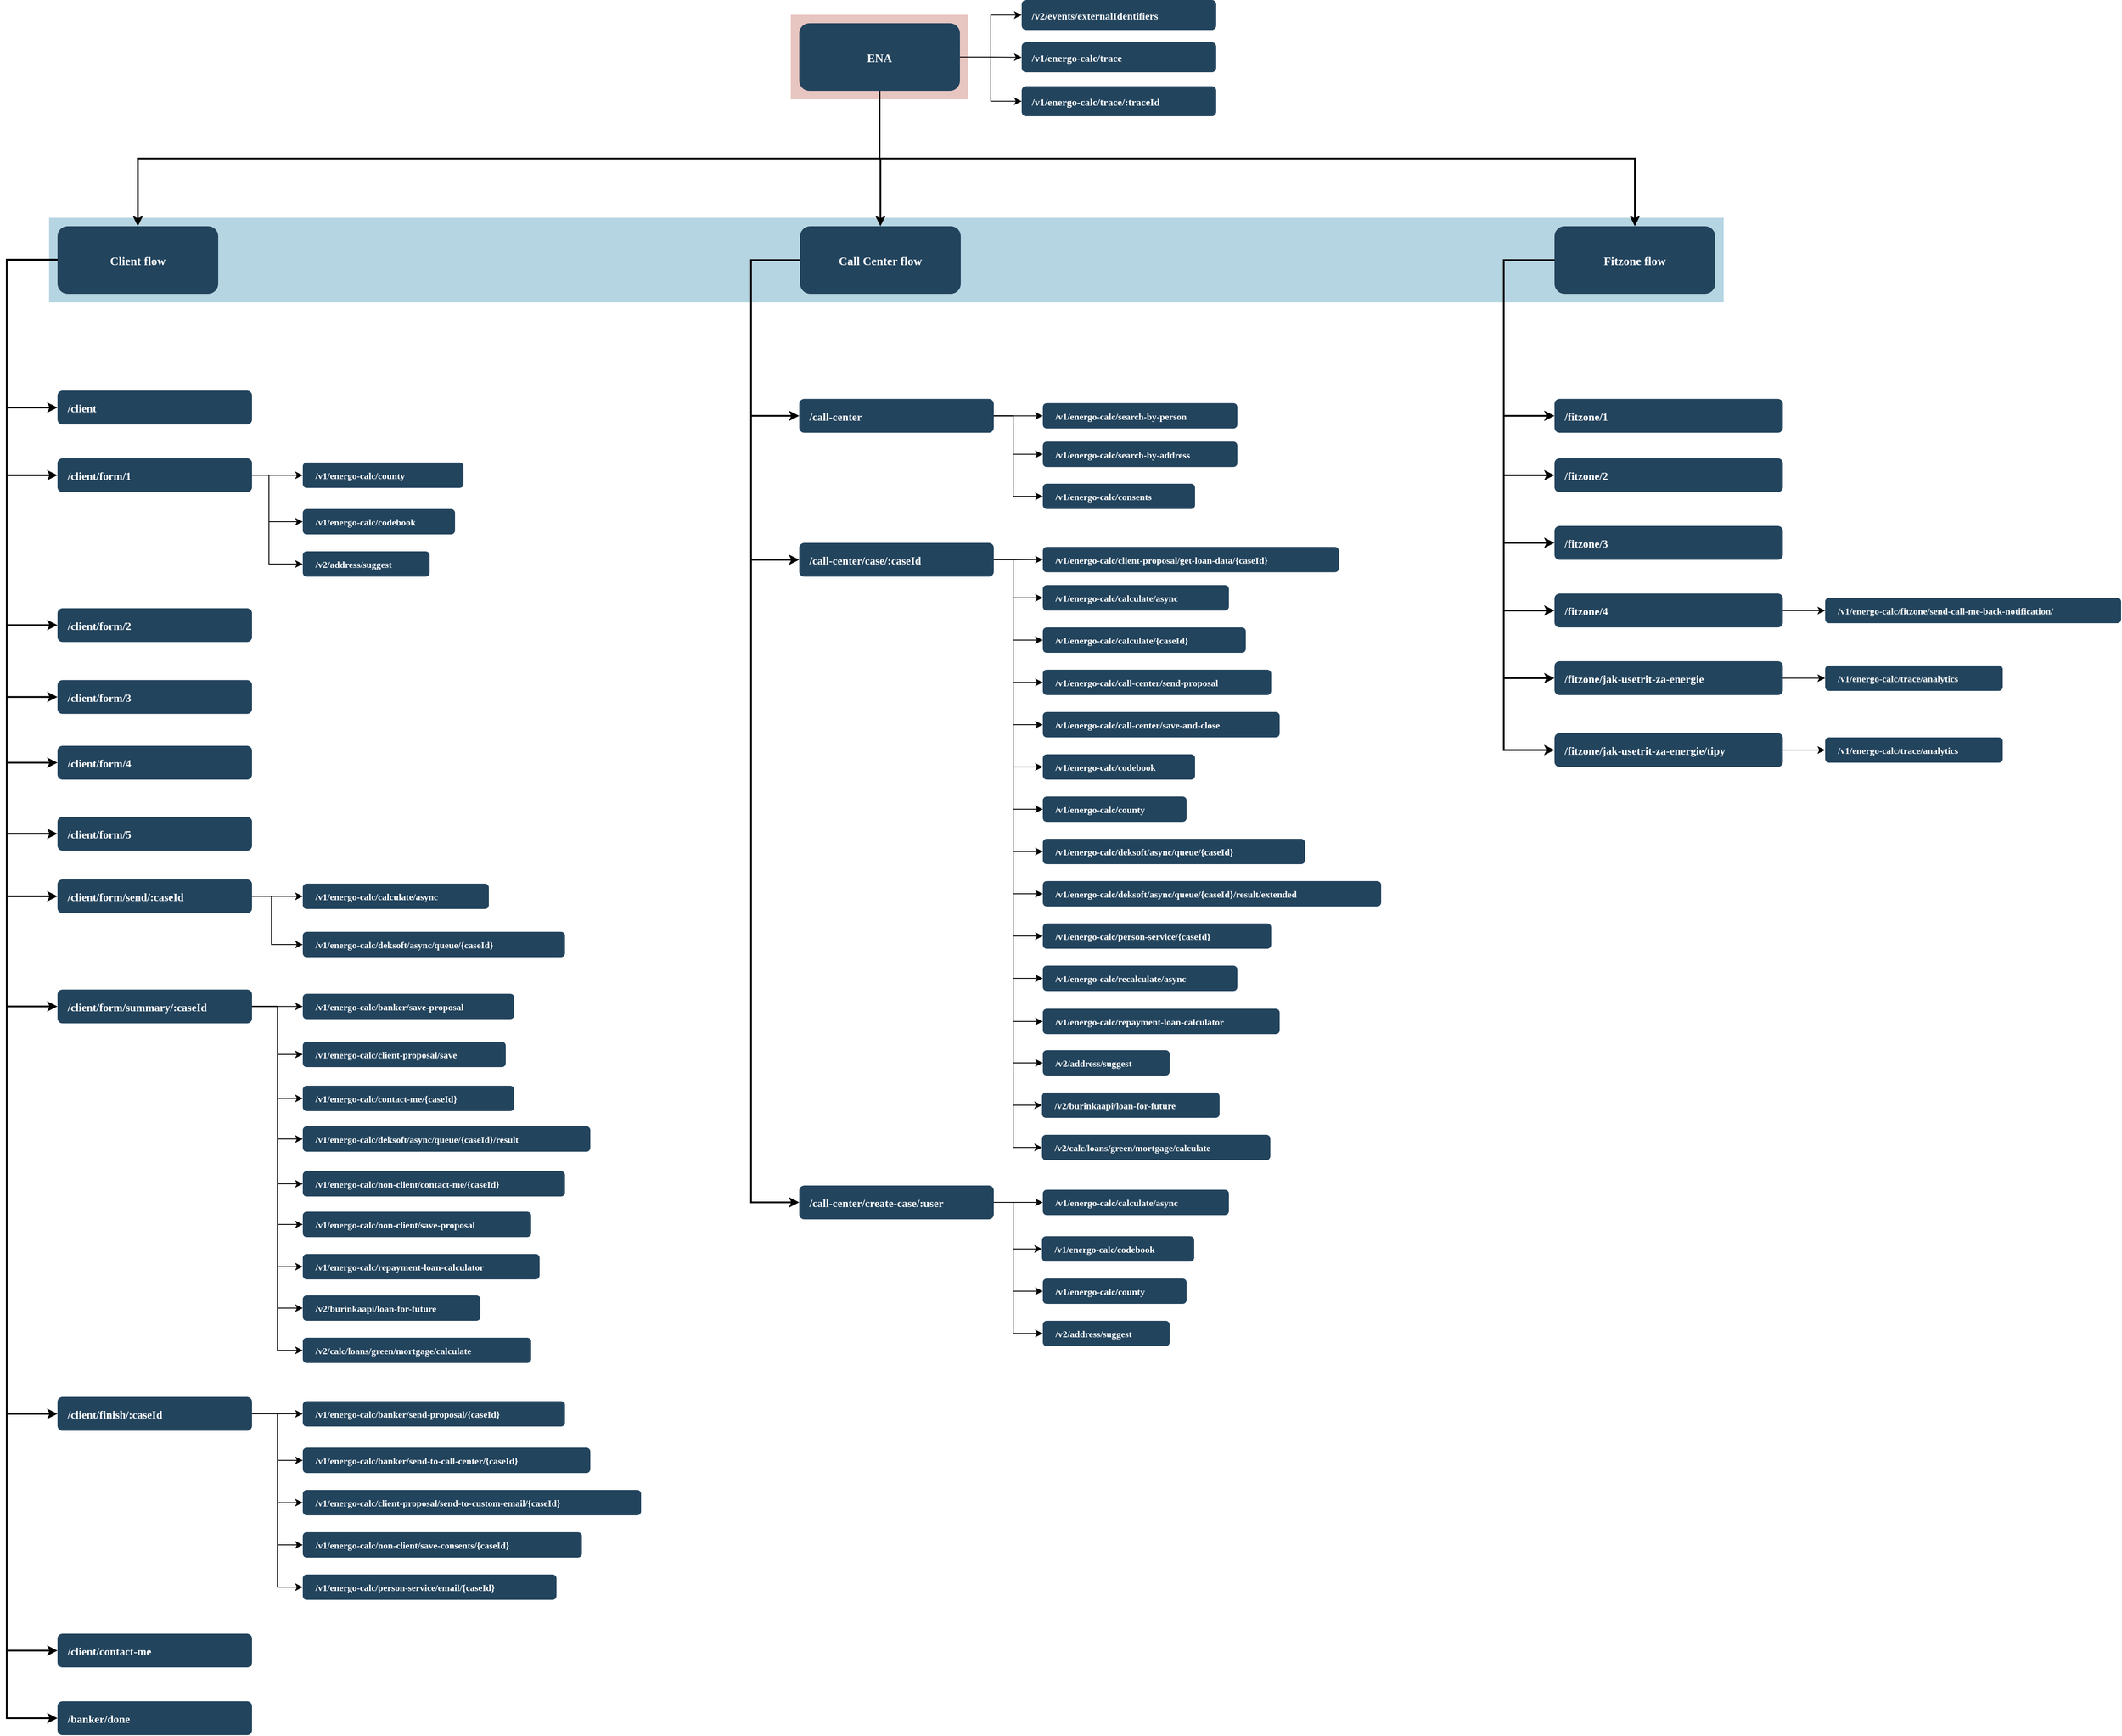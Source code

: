 <mxfile version="22.1.0" type="github">
  <diagram name="Page-1" id="2c0d36ab-eaac-3732-788b-9136903baeff">
    <mxGraphModel dx="3119.5" dy="729" grid="1" gridSize="10" guides="1" tooltips="1" connect="1" arrows="1" fold="1" page="1" pageScale="1.5" pageWidth="1169" pageHeight="827" background="none" math="0" shadow="0">
      <root>
        <mxCell id="0" />
        <mxCell id="1" parent="0" />
        <mxCell id="123" value="" style="fillColor=#AE4132;strokeColor=none;opacity=30;" parent="1" vertex="1">
          <mxGeometry x="747" y="85.5" width="210" height="100.0" as="geometry" />
        </mxCell>
        <mxCell id="122" value="" style="fillColor=#10739E;strokeColor=none;opacity=30;" parent="1" vertex="1">
          <mxGeometry x="-130" y="325.5" width="1980" height="100" as="geometry" />
        </mxCell>
        <mxCell id="2" value="ENA" style="rounded=1;fillColor=#23445D;gradientColor=none;strokeColor=none;fontColor=#FFFFFF;fontStyle=1;fontFamily=Tahoma;fontSize=14" parent="1" vertex="1">
          <mxGeometry x="757" y="95.5" width="190" height="80" as="geometry" />
        </mxCell>
        <mxCell id="9" value="" style="edgeStyle=elbowEdgeStyle;elbow=vertical;strokeWidth=2;rounded=0;entryX=0.5;entryY=0;entryDx=0;entryDy=0;" parent="1" source="2" target="10" edge="1">
          <mxGeometry x="337" y="215.5" width="100" height="100" as="geometry">
            <mxPoint x="337" y="315.5" as="sourcePoint" />
            <mxPoint x="437" y="215.5" as="targetPoint" />
          </mxGeometry>
        </mxCell>
        <mxCell id="jC42f-P9hnnGWAA6iQzn-168" value="" style="edgeStyle=elbowEdgeStyle;rounded=0;orthogonalLoop=1;jettySize=auto;html=1;exitX=0;exitY=0.5;exitDx=0;exitDy=0;strokeWidth=2;entryX=0;entryY=0.5;entryDx=0;entryDy=0;" edge="1" parent="1" source="10" target="jC42f-P9hnnGWAA6iQzn-167">
          <mxGeometry relative="1" as="geometry">
            <mxPoint x="1640" y="680" as="targetPoint" />
            <Array as="points">
              <mxPoint x="1590" y="470" />
            </Array>
          </mxGeometry>
        </mxCell>
        <mxCell id="10" value="Fitzone flow" style="rounded=1;fillColor=#23445D;gradientColor=none;strokeColor=none;fontColor=#FFFFFF;fontStyle=1;fontFamily=Tahoma;fontSize=14" parent="1" vertex="1">
          <mxGeometry x="1650" y="335.5" width="190" height="80" as="geometry" />
        </mxCell>
        <mxCell id="kCkuKhxxEunzLLz7LeM_-125" value="" style="edgeStyle=elbowEdgeStyle;rounded=0;orthogonalLoop=1;jettySize=auto;html=1;entryX=0;entryY=0.5;entryDx=0;entryDy=0;exitX=0;exitY=0.5;exitDx=0;exitDy=0;strokeWidth=2;" parent="1" source="12" target="kCkuKhxxEunzLLz7LeM_-124" edge="1">
          <mxGeometry relative="1" as="geometry">
            <Array as="points">
              <mxPoint x="700" y="470" />
            </Array>
          </mxGeometry>
        </mxCell>
        <mxCell id="12" value="Call Center flow" style="rounded=1;fillColor=#23445D;gradientColor=none;strokeColor=none;fontColor=#FFFFFF;fontStyle=1;fontFamily=Tahoma;fontSize=14" parent="1" vertex="1">
          <mxGeometry x="758.0" y="335.5" width="190" height="80" as="geometry" />
        </mxCell>
        <mxCell id="13" value="Client flow" style="rounded=1;fillColor=#23445D;gradientColor=none;strokeColor=none;fontColor=#FFFFFF;fontStyle=1;fontFamily=Tahoma;fontSize=14" parent="1" vertex="1">
          <mxGeometry x="-120" y="335.5" width="190" height="80" as="geometry" />
        </mxCell>
        <mxCell id="17" value="/client" style="rounded=1;fillColor=#23445D;gradientColor=none;strokeColor=none;fontColor=#FFFFFF;fontStyle=1;fontFamily=Tahoma;fontSize=13;spacingLeft=10;align=left;" parent="1" vertex="1">
          <mxGeometry x="-120" y="530" width="230" height="40" as="geometry" />
        </mxCell>
        <mxCell id="59" value="" style="edgeStyle=elbowEdgeStyle;elbow=vertical;strokeWidth=2;rounded=0" parent="1" source="2" target="12" edge="1">
          <mxGeometry x="347" y="225.5" width="100" height="100" as="geometry">
            <mxPoint x="862.0" y="275.5" as="sourcePoint" />
            <mxPoint x="1467.0" y="345.5" as="targetPoint" />
          </mxGeometry>
        </mxCell>
        <mxCell id="61" value="" style="edgeStyle=elbowEdgeStyle;elbow=vertical;strokeWidth=2;rounded=0" parent="1" source="2" target="13" edge="1">
          <mxGeometry x="-23" y="135.5" width="100" height="100" as="geometry">
            <mxPoint x="-23" y="235.5" as="sourcePoint" />
            <mxPoint x="77" y="135.5" as="targetPoint" />
          </mxGeometry>
        </mxCell>
        <mxCell id="65" value="" style="edgeStyle=elbowEdgeStyle;elbow=horizontal;strokeWidth=2;rounded=0;entryX=0;entryY=0.5;entryDx=0;entryDy=0;exitX=0;exitY=0.5;exitDx=0;exitDy=0;" parent="1" source="13" target="17" edge="1">
          <mxGeometry x="-23" y="135.5" width="100" height="100" as="geometry">
            <mxPoint x="-170" y="320" as="sourcePoint" />
            <mxPoint x="77" y="135.5" as="targetPoint" />
            <Array as="points">
              <mxPoint x="-180" y="460" />
            </Array>
          </mxGeometry>
        </mxCell>
        <mxCell id="kCkuKhxxEunzLLz7LeM_-129" value="" style="edgeStyle=elbowEdgeStyle;rounded=0;orthogonalLoop=1;jettySize=auto;exitX=0;exitY=0.5;exitDx=0;exitDy=0;entryX=0;entryY=0.5;entryDx=0;entryDy=0;strokeWidth=2;" parent="1" source="12" target="kCkuKhxxEunzLLz7LeM_-128" edge="1">
          <mxGeometry relative="1" as="geometry">
            <mxPoint x="730" y="640" as="targetPoint" />
            <Array as="points">
              <mxPoint x="700" y="570" />
            </Array>
          </mxGeometry>
        </mxCell>
        <mxCell id="jC42f-P9hnnGWAA6iQzn-123" value="" style="edgeStyle=elbowEdgeStyle;rounded=0;orthogonalLoop=1;jettySize=auto;html=1;exitX=1;exitY=0.5;exitDx=0;exitDy=0;entryX=0;entryY=0.5;entryDx=0;entryDy=0;" edge="1" parent="1" source="kCkuKhxxEunzLLz7LeM_-124" target="kCkuKhxxEunzLLz7LeM_-135">
          <mxGeometry relative="1" as="geometry">
            <mxPoint x="940" y="600" as="sourcePoint" />
            <mxPoint x="1020" y="520" as="targetPoint" />
            <Array as="points">
              <mxPoint x="1010" y="550" />
            </Array>
          </mxGeometry>
        </mxCell>
        <mxCell id="kCkuKhxxEunzLLz7LeM_-124" value="/call-center" style="rounded=1;fillColor=#23445D;gradientColor=none;strokeColor=none;fontColor=#FFFFFF;fontStyle=1;fontFamily=Tahoma;fontSize=13;align=left;spacingLeft=10;" parent="1" vertex="1">
          <mxGeometry x="757" y="539.75" width="230" height="40" as="geometry" />
        </mxCell>
        <mxCell id="kCkuKhxxEunzLLz7LeM_-134" value="" style="edgeStyle=elbowEdgeStyle;rounded=0;orthogonalLoop=1;jettySize=auto;html=1;entryX=0;entryY=0.5;entryDx=0;entryDy=0;exitX=0;exitY=0.5;exitDx=0;exitDy=0;strokeWidth=2;" parent="1" source="12" target="kCkuKhxxEunzLLz7LeM_-133" edge="1">
          <mxGeometry relative="1" as="geometry">
            <Array as="points">
              <mxPoint x="700" y="550" />
            </Array>
          </mxGeometry>
        </mxCell>
        <mxCell id="kCkuKhxxEunzLLz7LeM_-128" value="/call-center/case/:caseId" style="rounded=1;fillColor=#23445D;gradientColor=none;strokeColor=none;fontColor=#FFFFFF;fontStyle=1;fontFamily=Tahoma;fontSize=13;align=left;spacingLeft=10;" parent="1" vertex="1">
          <mxGeometry x="757" y="710" width="230" height="40" as="geometry" />
        </mxCell>
        <mxCell id="kCkuKhxxEunzLLz7LeM_-133" value="/call-center/create-case/:user" style="rounded=1;fillColor=#23445D;gradientColor=none;strokeColor=none;fontColor=#FFFFFF;fontStyle=1;fontFamily=Tahoma;fontSize=13;spacingLeft=10;align=left;" parent="1" vertex="1">
          <mxGeometry x="757" y="1470" width="230" height="40" as="geometry" />
        </mxCell>
        <mxCell id="jC42f-P9hnnGWAA6iQzn-125" value="" style="edgeStyle=elbowEdgeStyle;rounded=0;orthogonalLoop=1;jettySize=auto;html=1;exitX=1;exitY=0.5;exitDx=0;exitDy=0;entryX=0;entryY=0.5;entryDx=0;entryDy=0;" edge="1" parent="1" source="kCkuKhxxEunzLLz7LeM_-124" target="jC42f-P9hnnGWAA6iQzn-124">
          <mxGeometry relative="1" as="geometry">
            <Array as="points">
              <mxPoint x="1010" y="610" />
            </Array>
          </mxGeometry>
        </mxCell>
        <mxCell id="kCkuKhxxEunzLLz7LeM_-135" value="/v1/energo-calc/search-by-person" style="rounded=1;fillColor=#23445D;gradientColor=none;strokeColor=none;fontColor=#FFFFFF;fontStyle=1;fontFamily=Tahoma;fontSize=11;align=left;spacingLeft=13;spacingRight=0;" parent="1" vertex="1">
          <mxGeometry x="1045" y="544.75" width="230" height="30" as="geometry" />
        </mxCell>
        <mxCell id="jC42f-P9hnnGWAA6iQzn-127" value="" style="edgeStyle=elbowEdgeStyle;rounded=0;orthogonalLoop=1;jettySize=auto;html=1;entryX=0;entryY=0.5;entryDx=0;entryDy=0;exitX=1;exitY=0.5;exitDx=0;exitDy=0;" edge="1" parent="1" source="kCkuKhxxEunzLLz7LeM_-124" target="jC42f-P9hnnGWAA6iQzn-126">
          <mxGeometry relative="1" as="geometry">
            <mxPoint x="980" y="690" as="sourcePoint" />
            <Array as="points">
              <mxPoint x="1010" y="580" />
            </Array>
          </mxGeometry>
        </mxCell>
        <mxCell id="jC42f-P9hnnGWAA6iQzn-124" value="/v1/energo-calc/consents" style="rounded=1;fillColor=#23445D;gradientColor=none;strokeColor=none;fontColor=#FFFFFF;fontStyle=1;fontFamily=Tahoma;fontSize=11;spacingLeft=13;align=left;spacingRight=0;" vertex="1" parent="1">
          <mxGeometry x="1045" y="640" width="180" height="30" as="geometry" />
        </mxCell>
        <mxCell id="jC42f-P9hnnGWAA6iQzn-126" value="/v1/energo-calc/search-by-address" style="rounded=1;fillColor=#23445D;gradientColor=none;strokeColor=none;fontColor=#FFFFFF;fontStyle=1;fontFamily=Tahoma;fontSize=11;spacingLeft=13;align=left;spacingRight=0;" vertex="1" parent="1">
          <mxGeometry x="1045" y="590.25" width="230" height="30" as="geometry" />
        </mxCell>
        <mxCell id="jC42f-P9hnnGWAA6iQzn-137" value="" style="edgeStyle=elbowEdgeStyle;rounded=0;orthogonalLoop=1;jettySize=auto;html=1;entryX=0;entryY=0.5;entryDx=0;entryDy=0;exitX=1;exitY=0.5;exitDx=0;exitDy=0;" edge="1" parent="1" source="kCkuKhxxEunzLLz7LeM_-128" target="jC42f-P9hnnGWAA6iQzn-136">
          <mxGeometry relative="1" as="geometry">
            <Array as="points">
              <mxPoint x="1010" y="720" />
            </Array>
          </mxGeometry>
        </mxCell>
        <mxCell id="jC42f-P9hnnGWAA6iQzn-133" value="" style="edgeStyle=orthogonalEdgeStyle;rounded=0;orthogonalLoop=1;jettySize=auto;html=1;entryX=0;entryY=0.5;entryDx=0;entryDy=0;exitX=1;exitY=0.5;exitDx=0;exitDy=0;" edge="1" parent="1" source="2" target="jC42f-P9hnnGWAA6iQzn-132">
          <mxGeometry relative="1" as="geometry" />
        </mxCell>
        <mxCell id="jC42f-P9hnnGWAA6iQzn-130" value="/v2/events/externalIdentifiers" style="rounded=1;fillColor=#23445D;gradientColor=none;strokeColor=none;fontColor=#FFFFFF;fontStyle=1;fontFamily=Tahoma;fontSize=12;align=left;spacingLeft=10;" vertex="1" parent="1">
          <mxGeometry x="1020" y="68" width="230" height="35.5" as="geometry" />
        </mxCell>
        <mxCell id="jC42f-P9hnnGWAA6iQzn-131" value="" style="endArrow=classic;html=1;rounded=0;exitX=1;exitY=0.5;exitDx=0;exitDy=0;entryX=0;entryY=0.5;entryDx=0;entryDy=0;edgeStyle=elbowEdgeStyle;" edge="1" parent="1" source="2" target="jC42f-P9hnnGWAA6iQzn-130">
          <mxGeometry width="50" height="50" relative="1" as="geometry">
            <mxPoint x="710" y="470" as="sourcePoint" />
            <mxPoint x="760" y="420" as="targetPoint" />
          </mxGeometry>
        </mxCell>
        <mxCell id="jC42f-P9hnnGWAA6iQzn-135" value="" style="edgeStyle=orthogonalEdgeStyle;rounded=0;orthogonalLoop=1;jettySize=auto;html=1;entryX=0;entryY=0.5;entryDx=0;entryDy=0;exitX=1;exitY=0.5;exitDx=0;exitDy=0;" edge="1" parent="1" source="2" target="jC42f-P9hnnGWAA6iQzn-134">
          <mxGeometry relative="1" as="geometry" />
        </mxCell>
        <mxCell id="jC42f-P9hnnGWAA6iQzn-132" value="/v1/energo-calc/trace" style="rounded=1;fillColor=#23445D;gradientColor=none;strokeColor=none;fontColor=#FFFFFF;fontStyle=1;fontFamily=Tahoma;fontSize=12;align=left;spacingLeft=10;" vertex="1" parent="1">
          <mxGeometry x="1020" y="118" width="230" height="35.5" as="geometry" />
        </mxCell>
        <mxCell id="jC42f-P9hnnGWAA6iQzn-134" value="/v1/energo-calc/trace/:traceId" style="rounded=1;fillColor=#23445D;gradientColor=none;strokeColor=none;fontColor=#FFFFFF;fontStyle=1;fontFamily=Tahoma;fontSize=12;align=left;spacingLeft=10;" vertex="1" parent="1">
          <mxGeometry x="1020" y="170" width="230" height="35.5" as="geometry" />
        </mxCell>
        <mxCell id="jC42f-P9hnnGWAA6iQzn-140" value="" style="edgeStyle=elbowEdgeStyle;rounded=0;orthogonalLoop=1;jettySize=auto;html=1;entryX=0;entryY=0.5;entryDx=0;entryDy=0;exitX=1;exitY=0.5;exitDx=0;exitDy=0;" edge="1" parent="1" source="kCkuKhxxEunzLLz7LeM_-128" target="jC42f-P9hnnGWAA6iQzn-139">
          <mxGeometry relative="1" as="geometry">
            <Array as="points">
              <mxPoint x="1010" y="750" />
            </Array>
          </mxGeometry>
        </mxCell>
        <mxCell id="jC42f-P9hnnGWAA6iQzn-136" value="/v1/energo-calc/codebook" style="rounded=1;fillColor=#23445D;gradientColor=none;strokeColor=none;fontColor=#FFFFFF;fontStyle=1;fontFamily=Tahoma;fontSize=11;align=left;spacingLeft=13;spacingRight=0;" vertex="1" parent="1">
          <mxGeometry x="1045" y="960" width="180" height="30" as="geometry" />
        </mxCell>
        <mxCell id="jC42f-P9hnnGWAA6iQzn-142" value="" style="edgeStyle=elbowEdgeStyle;rounded=0;orthogonalLoop=1;jettySize=auto;html=1;entryX=0;entryY=0.5;entryDx=0;entryDy=0;exitX=1;exitY=0.5;exitDx=0;exitDy=0;" edge="1" parent="1" source="kCkuKhxxEunzLLz7LeM_-128" target="jC42f-P9hnnGWAA6iQzn-141">
          <mxGeometry relative="1" as="geometry">
            <Array as="points">
              <mxPoint x="1010" y="780" />
            </Array>
          </mxGeometry>
        </mxCell>
        <mxCell id="jC42f-P9hnnGWAA6iQzn-139" value="/v1/energo-calc/person-service/{caseId}" style="rounded=1;fillColor=#23445D;gradientColor=none;strokeColor=none;fontColor=#FFFFFF;fontStyle=1;fontFamily=Tahoma;fontSize=11;align=left;spacingLeft=13;spacingRight=0;" vertex="1" parent="1">
          <mxGeometry x="1045" y="1160" width="270" height="30" as="geometry" />
        </mxCell>
        <mxCell id="jC42f-P9hnnGWAA6iQzn-141" value="/v1/energo-calc/deksoft/async/queue/{caseId}/result/extended" style="rounded=1;fillColor=#23445D;gradientColor=none;strokeColor=none;fontColor=#FFFFFF;fontStyle=1;fontFamily=Tahoma;fontSize=11;align=left;spacingLeft=13;spacingRight=0;" vertex="1" parent="1">
          <mxGeometry x="1045" y="1110" width="400" height="30" as="geometry" />
        </mxCell>
        <mxCell id="jC42f-P9hnnGWAA6iQzn-143" value="/v1/energo-calc/calculate/{caseId}" style="rounded=1;fillColor=#23445D;gradientColor=none;strokeColor=none;fontColor=#FFFFFF;fontStyle=1;fontFamily=Tahoma;fontSize=11;align=left;spacingLeft=13;spacingRight=0;" vertex="1" parent="1">
          <mxGeometry x="1045" y="810" width="240" height="30" as="geometry" />
        </mxCell>
        <mxCell id="jC42f-P9hnnGWAA6iQzn-144" value="" style="edgeStyle=elbowEdgeStyle;rounded=0;orthogonalLoop=1;jettySize=auto;html=1;entryX=0;entryY=0.5;entryDx=0;entryDy=0;exitX=1;exitY=0.5;exitDx=0;exitDy=0;" edge="1" parent="1" source="kCkuKhxxEunzLLz7LeM_-128" target="jC42f-P9hnnGWAA6iQzn-143">
          <mxGeometry relative="1" as="geometry">
            <mxPoint x="990" y="738" as="sourcePoint" />
            <mxPoint x="1050" y="882" as="targetPoint" />
            <Array as="points">
              <mxPoint x="1010" y="800" />
              <mxPoint x="1010" y="940" />
            </Array>
          </mxGeometry>
        </mxCell>
        <mxCell id="jC42f-P9hnnGWAA6iQzn-145" value="/v1/energo-calc/client-proposal/get-loan-data/{caseId}" style="rounded=1;fillColor=#23445D;gradientColor=none;strokeColor=none;fontColor=#FFFFFF;fontStyle=1;fontFamily=Tahoma;fontSize=11;align=left;spacingLeft=13;spacingRight=0;" vertex="1" parent="1">
          <mxGeometry x="1045" y="714.75" width="350" height="30" as="geometry" />
        </mxCell>
        <mxCell id="jC42f-P9hnnGWAA6iQzn-146" value="" style="edgeStyle=elbowEdgeStyle;rounded=0;orthogonalLoop=1;jettySize=auto;html=1;entryX=0;entryY=0.5;entryDx=0;entryDy=0;exitX=1;exitY=0.5;exitDx=0;exitDy=0;" edge="1" parent="1" target="jC42f-P9hnnGWAA6iQzn-145" source="kCkuKhxxEunzLLz7LeM_-128">
          <mxGeometry relative="1" as="geometry">
            <mxPoint x="980" y="780" as="sourcePoint" />
            <mxPoint x="1050" y="934" as="targetPoint" />
            <Array as="points">
              <mxPoint x="1010" y="730" />
            </Array>
          </mxGeometry>
        </mxCell>
        <mxCell id="jC42f-P9hnnGWAA6iQzn-147" value="/v1/energo-calc/repayment-loan-calculator" style="rounded=1;fillColor=#23445D;gradientColor=none;strokeColor=none;fontColor=#FFFFFF;fontStyle=1;fontFamily=Tahoma;fontSize=11;align=left;spacingLeft=13;spacingRight=0;" vertex="1" parent="1">
          <mxGeometry x="1045" y="1261" width="280" height="30" as="geometry" />
        </mxCell>
        <mxCell id="jC42f-P9hnnGWAA6iQzn-148" value="" style="edgeStyle=elbowEdgeStyle;rounded=0;orthogonalLoop=1;jettySize=auto;html=1;entryX=0;entryY=0.5;entryDx=0;entryDy=0;exitX=1;exitY=0.5;exitDx=0;exitDy=0;" edge="1" parent="1" target="jC42f-P9hnnGWAA6iQzn-147" source="kCkuKhxxEunzLLz7LeM_-128">
          <mxGeometry relative="1" as="geometry">
            <mxPoint x="980" y="780" as="sourcePoint" />
            <mxPoint x="1050" y="986" as="targetPoint" />
            <Array as="points">
              <mxPoint x="1010" y="860" />
            </Array>
          </mxGeometry>
        </mxCell>
        <mxCell id="jC42f-P9hnnGWAA6iQzn-150" value="/v2/address/suggest" style="rounded=1;fillColor=#23445D;gradientColor=none;strokeColor=none;fontColor=#FFFFFF;fontStyle=1;fontFamily=Tahoma;fontSize=11;align=left;spacingLeft=13;spacingRight=0;" vertex="1" parent="1">
          <mxGeometry x="1045" y="1310" width="150" height="30" as="geometry" />
        </mxCell>
        <mxCell id="jC42f-P9hnnGWAA6iQzn-151" value="" style="edgeStyle=elbowEdgeStyle;rounded=0;orthogonalLoop=1;jettySize=auto;html=1;entryX=0;entryY=0.5;entryDx=0;entryDy=0;exitX=1;exitY=0.5;exitDx=0;exitDy=0;" edge="1" parent="1" target="jC42f-P9hnnGWAA6iQzn-150" source="kCkuKhxxEunzLLz7LeM_-128">
          <mxGeometry relative="1" as="geometry">
            <mxPoint x="980" y="770" as="sourcePoint" />
            <mxPoint x="1050" y="1028" as="targetPoint" />
            <Array as="points">
              <mxPoint x="1010" y="1010" />
            </Array>
          </mxGeometry>
        </mxCell>
        <mxCell id="jC42f-P9hnnGWAA6iQzn-152" value="/v1/energo-calc/recalculate/async" style="rounded=1;fillColor=#23445D;gradientColor=none;strokeColor=none;fontColor=#FFFFFF;fontStyle=1;fontFamily=Tahoma;fontSize=11;align=left;spacingLeft=13;spacingRight=0;" vertex="1" parent="1">
          <mxGeometry x="1045" y="1210" width="230" height="30" as="geometry" />
        </mxCell>
        <mxCell id="jC42f-P9hnnGWAA6iQzn-153" value="" style="edgeStyle=elbowEdgeStyle;rounded=0;orthogonalLoop=1;jettySize=auto;html=1;entryX=0;entryY=0.5;entryDx=0;entryDy=0;exitX=1;exitY=0.5;exitDx=0;exitDy=0;" edge="1" parent="1" target="jC42f-P9hnnGWAA6iQzn-152" source="kCkuKhxxEunzLLz7LeM_-128">
          <mxGeometry relative="1" as="geometry">
            <mxPoint x="980" y="779" as="sourcePoint" />
            <mxPoint x="1050" y="1079" as="targetPoint" />
            <Array as="points">
              <mxPoint x="1010" y="900" />
            </Array>
          </mxGeometry>
        </mxCell>
        <mxCell id="jC42f-P9hnnGWAA6iQzn-154" value="/v1/energo-calc/deksoft/async/queue/{caseId}" style="rounded=1;fillColor=#23445D;gradientColor=none;strokeColor=none;fontColor=#FFFFFF;fontStyle=1;fontFamily=Tahoma;fontSize=11;align=left;spacingLeft=13;spacingRight=0;" vertex="1" parent="1">
          <mxGeometry x="1045" y="1060" width="310" height="30" as="geometry" />
        </mxCell>
        <mxCell id="jC42f-P9hnnGWAA6iQzn-155" value="" style="edgeStyle=elbowEdgeStyle;rounded=0;orthogonalLoop=1;jettySize=auto;html=1;entryX=0;entryY=0.5;entryDx=0;entryDy=0;exitX=1;exitY=0.5;exitDx=0;exitDy=0;" edge="1" parent="1" target="jC42f-P9hnnGWAA6iQzn-154" source="kCkuKhxxEunzLLz7LeM_-128">
          <mxGeometry relative="1" as="geometry">
            <mxPoint x="980" y="780" as="sourcePoint" />
            <mxPoint x="1050" y="1131" as="targetPoint" />
            <Array as="points">
              <mxPoint x="1010" y="1020" />
            </Array>
          </mxGeometry>
        </mxCell>
        <mxCell id="jC42f-P9hnnGWAA6iQzn-156" value="/v1/energo-calc/call-center/send-proposal" style="rounded=1;fillColor=#23445D;gradientColor=none;strokeColor=none;fontColor=#FFFFFF;fontStyle=1;fontFamily=Tahoma;fontSize=11;align=left;spacingLeft=13;spacingRight=0;" vertex="1" parent="1">
          <mxGeometry x="1045" y="860" width="270" height="30" as="geometry" />
        </mxCell>
        <mxCell id="jC42f-P9hnnGWAA6iQzn-157" value="" style="edgeStyle=elbowEdgeStyle;rounded=0;orthogonalLoop=1;jettySize=auto;html=1;entryX=0;entryY=0.5;entryDx=0;entryDy=0;exitX=1;exitY=0.5;exitDx=0;exitDy=0;" edge="1" parent="1" target="jC42f-P9hnnGWAA6iQzn-156" source="kCkuKhxxEunzLLz7LeM_-128">
          <mxGeometry relative="1" as="geometry">
            <mxPoint x="980" y="770" as="sourcePoint" />
            <mxPoint x="1050" y="1173" as="targetPoint" />
            <Array as="points">
              <mxPoint x="1010" y="860" />
              <mxPoint x="1010" y="970" />
            </Array>
          </mxGeometry>
        </mxCell>
        <mxCell id="jC42f-P9hnnGWAA6iQzn-158" value="/v1/energo-calc/call-center/save-and-close" style="rounded=1;fillColor=#23445D;gradientColor=none;strokeColor=none;fontColor=#FFFFFF;fontStyle=1;fontFamily=Tahoma;fontSize=11;align=left;spacingLeft=13;spacingRight=0;" vertex="1" parent="1">
          <mxGeometry x="1045" y="910" width="280" height="30" as="geometry" />
        </mxCell>
        <mxCell id="jC42f-P9hnnGWAA6iQzn-159" value="" style="edgeStyle=elbowEdgeStyle;rounded=0;orthogonalLoop=1;jettySize=auto;html=1;entryX=0;entryY=0.5;entryDx=0;entryDy=0;exitX=1;exitY=0.5;exitDx=0;exitDy=0;" edge="1" parent="1" target="jC42f-P9hnnGWAA6iQzn-158" source="kCkuKhxxEunzLLz7LeM_-128">
          <mxGeometry relative="1" as="geometry">
            <mxPoint x="980" y="770" as="sourcePoint" />
            <mxPoint x="1050" y="1215" as="targetPoint" />
            <Array as="points">
              <mxPoint x="1010" y="930" />
              <mxPoint x="1010" y="990" />
            </Array>
          </mxGeometry>
        </mxCell>
        <mxCell id="jC42f-P9hnnGWAA6iQzn-160" value="/v1/energo-calc/calculate/async" style="rounded=1;fillColor=#23445D;gradientColor=none;strokeColor=none;fontColor=#FFFFFF;fontStyle=1;fontFamily=Tahoma;fontSize=11;align=left;spacingLeft=13;spacingRight=0;" vertex="1" parent="1">
          <mxGeometry x="1045" y="760" width="220" height="30" as="geometry" />
        </mxCell>
        <mxCell id="jC42f-P9hnnGWAA6iQzn-161" value="" style="edgeStyle=elbowEdgeStyle;rounded=0;orthogonalLoop=1;jettySize=auto;html=1;entryX=0;entryY=0.5;entryDx=0;entryDy=0;exitX=1;exitY=0.5;exitDx=0;exitDy=0;" edge="1" parent="1" target="jC42f-P9hnnGWAA6iQzn-160" source="kCkuKhxxEunzLLz7LeM_-128">
          <mxGeometry relative="1" as="geometry">
            <mxPoint x="980" y="770" as="sourcePoint" />
            <mxPoint x="1050" y="1257" as="targetPoint" />
            <Array as="points">
              <mxPoint x="1010" y="750" />
            </Array>
          </mxGeometry>
        </mxCell>
        <mxCell id="jC42f-P9hnnGWAA6iQzn-163" value="/v1/energo-calc/calculate/async" style="rounded=1;fillColor=#23445D;gradientColor=none;strokeColor=none;fontColor=#FFFFFF;fontStyle=1;fontFamily=Tahoma;fontSize=11;align=left;spacingLeft=13;spacingRight=0;" vertex="1" parent="1">
          <mxGeometry x="1045" y="1475" width="220" height="30" as="geometry" />
        </mxCell>
        <mxCell id="jC42f-P9hnnGWAA6iQzn-164" value="" style="edgeStyle=elbowEdgeStyle;rounded=0;orthogonalLoop=1;jettySize=auto;html=1;entryX=0;entryY=0.5;entryDx=0;entryDy=0;exitX=1;exitY=0.5;exitDx=0;exitDy=0;" edge="1" parent="1" target="jC42f-P9hnnGWAA6iQzn-163" source="kCkuKhxxEunzLLz7LeM_-133">
          <mxGeometry relative="1" as="geometry">
            <mxPoint x="987" y="1480" as="sourcePoint" />
            <mxPoint x="1080" y="1265.75" as="targetPoint" />
            <Array as="points">
              <mxPoint x="1010" y="1500" />
            </Array>
          </mxGeometry>
        </mxCell>
        <mxCell id="jC42f-P9hnnGWAA6iQzn-165" value="/v2/address/suggest" style="rounded=1;fillColor=#23445D;gradientColor=none;strokeColor=none;fontColor=#FFFFFF;fontStyle=1;fontFamily=Tahoma;fontSize=11;align=left;spacingLeft=13;spacingRight=0;" vertex="1" parent="1">
          <mxGeometry x="1045" y="1630" width="150" height="30" as="geometry" />
        </mxCell>
        <mxCell id="jC42f-P9hnnGWAA6iQzn-166" value="" style="edgeStyle=elbowEdgeStyle;rounded=0;orthogonalLoop=1;jettySize=auto;html=1;entryX=0;entryY=0.5;entryDx=0;entryDy=0;exitX=1;exitY=0.5;exitDx=0;exitDy=0;" edge="1" parent="1" target="jC42f-P9hnnGWAA6iQzn-165" source="kCkuKhxxEunzLLz7LeM_-133">
          <mxGeometry relative="1" as="geometry">
            <mxPoint x="980" y="1535.25" as="sourcePoint" />
            <mxPoint x="1083" y="1313" as="targetPoint" />
            <Array as="points">
              <mxPoint x="1010" y="1520" />
            </Array>
          </mxGeometry>
        </mxCell>
        <mxCell id="jC42f-P9hnnGWAA6iQzn-170" value="" style="edgeStyle=orthogonalEdgeStyle;rounded=0;orthogonalLoop=1;jettySize=auto;html=1;exitX=1;exitY=0.5;exitDx=0;exitDy=0;entryX=0;entryY=0.5;entryDx=0;entryDy=0;" edge="1" parent="1" source="jC42f-P9hnnGWAA6iQzn-167" target="jC42f-P9hnnGWAA6iQzn-169">
          <mxGeometry relative="1" as="geometry" />
        </mxCell>
        <mxCell id="jC42f-P9hnnGWAA6iQzn-167" value="/fitzone/jak-usetrit-za-energie" style="rounded=1;fillColor=#23445D;gradientColor=none;strokeColor=none;fontColor=#FFFFFF;fontStyle=1;fontFamily=Tahoma;fontSize=13;align=left;spacingLeft=10;" vertex="1" parent="1">
          <mxGeometry x="1650" y="850" width="270" height="40" as="geometry" />
        </mxCell>
        <mxCell id="jC42f-P9hnnGWAA6iQzn-169" value="/v1/energo-calc/trace/analytics" style="rounded=1;fillColor=#23445D;gradientColor=none;strokeColor=none;fontColor=#FFFFFF;fontStyle=1;fontFamily=Tahoma;fontSize=11;align=left;spacingLeft=13;spacingRight=0;" vertex="1" parent="1">
          <mxGeometry x="1970" y="855" width="210" height="30" as="geometry" />
        </mxCell>
        <mxCell id="jC42f-P9hnnGWAA6iQzn-171" value="/v2/burinkaapi/loan-for-future" style="rounded=1;fillColor=#23445D;gradientColor=none;strokeColor=none;fontColor=#FFFFFF;fontStyle=1;fontFamily=Tahoma;fontSize=11;align=left;spacingLeft=13;spacingRight=0;" vertex="1" parent="1">
          <mxGeometry x="1044" y="1360" width="210" height="30" as="geometry" />
        </mxCell>
        <mxCell id="jC42f-P9hnnGWAA6iQzn-172" value="" style="edgeStyle=elbowEdgeStyle;rounded=0;orthogonalLoop=1;jettySize=auto;html=1;entryX=0;entryY=0.5;entryDx=0;entryDy=0;exitX=1;exitY=0.5;exitDx=0;exitDy=0;" edge="1" parent="1" target="jC42f-P9hnnGWAA6iQzn-171" source="kCkuKhxxEunzLLz7LeM_-128">
          <mxGeometry relative="1" as="geometry">
            <mxPoint x="986" y="778" as="sourcePoint" />
            <mxPoint x="1049" y="1078" as="targetPoint" />
            <Array as="points">
              <mxPoint x="1010" y="1030" />
            </Array>
          </mxGeometry>
        </mxCell>
        <mxCell id="jC42f-P9hnnGWAA6iQzn-175" value="" style="edgeStyle=elbowEdgeStyle;rounded=0;orthogonalLoop=1;jettySize=auto;html=1;entryX=0;entryY=0.5;entryDx=0;entryDy=0;exitX=0;exitY=0.5;exitDx=0;exitDy=0;strokeWidth=2;" edge="1" parent="1" target="jC42f-P9hnnGWAA6iQzn-176" source="10">
          <mxGeometry relative="1" as="geometry">
            <mxPoint x="1650" y="443.5" as="sourcePoint" />
            <Array as="points">
              <mxPoint x="1590" y="537.5" />
            </Array>
          </mxGeometry>
        </mxCell>
        <mxCell id="jC42f-P9hnnGWAA6iQzn-176" value="/fitzone/jak-usetrit-za-energie/tipy" style="rounded=1;fillColor=#23445D;gradientColor=none;strokeColor=none;fontColor=#FFFFFF;fontStyle=1;fontFamily=Tahoma;fontSize=13;align=left;spacingLeft=10;" vertex="1" parent="1">
          <mxGeometry x="1650" y="935" width="270" height="40" as="geometry" />
        </mxCell>
        <mxCell id="jC42f-P9hnnGWAA6iQzn-177" value="" style="edgeStyle=orthogonalEdgeStyle;rounded=0;orthogonalLoop=1;jettySize=auto;html=1;exitX=1;exitY=0.5;exitDx=0;exitDy=0;entryX=0;entryY=0.5;entryDx=0;entryDy=0;" edge="1" parent="1" target="jC42f-P9hnnGWAA6iQzn-178" source="jC42f-P9hnnGWAA6iQzn-176">
          <mxGeometry relative="1" as="geometry">
            <mxPoint x="1920" y="895.5" as="sourcePoint" />
          </mxGeometry>
        </mxCell>
        <mxCell id="jC42f-P9hnnGWAA6iQzn-178" value="/v1/energo-calc/trace/analytics" style="rounded=1;fillColor=#23445D;gradientColor=none;strokeColor=none;fontColor=#FFFFFF;fontStyle=1;fontFamily=Tahoma;fontSize=11;align=left;spacingLeft=13;spacingRight=0;" vertex="1" parent="1">
          <mxGeometry x="1970" y="940" width="210" height="30" as="geometry" />
        </mxCell>
        <mxCell id="jC42f-P9hnnGWAA6iQzn-179" value="" style="edgeStyle=elbowEdgeStyle;rounded=0;orthogonalLoop=1;jettySize=auto;html=1;exitX=0;exitY=0.5;exitDx=0;exitDy=0;strokeWidth=2;entryX=0;entryY=0.5;entryDx=0;entryDy=0;" edge="1" parent="1" source="10" target="jC42f-P9hnnGWAA6iQzn-180">
          <mxGeometry relative="1" as="geometry">
            <mxPoint x="1650" y="304.5" as="sourcePoint" />
            <mxPoint x="1650" y="666.5" as="targetPoint" />
            <Array as="points">
              <mxPoint x="1590" y="398.5" />
            </Array>
          </mxGeometry>
        </mxCell>
        <mxCell id="jC42f-P9hnnGWAA6iQzn-180" value="/fitzone/1" style="rounded=1;fillColor=#23445D;gradientColor=none;strokeColor=none;fontColor=#FFFFFF;fontStyle=1;fontFamily=Tahoma;fontSize=13;align=left;spacingLeft=10;" vertex="1" parent="1">
          <mxGeometry x="1650" y="539.75" width="270" height="40" as="geometry" />
        </mxCell>
        <mxCell id="jC42f-P9hnnGWAA6iQzn-181" value="" style="edgeStyle=elbowEdgeStyle;rounded=0;orthogonalLoop=1;jettySize=auto;html=1;exitX=0;exitY=0.5;exitDx=0;exitDy=0;strokeWidth=2;entryX=0;entryY=0.5;entryDx=0;entryDy=0;" edge="1" parent="1" target="jC42f-P9hnnGWAA6iQzn-182" source="10">
          <mxGeometry relative="1" as="geometry">
            <mxPoint x="1650" y="427" as="sourcePoint" />
            <mxPoint x="1650" y="717.5" as="targetPoint" />
            <Array as="points">
              <mxPoint x="1590" y="449.5" />
            </Array>
          </mxGeometry>
        </mxCell>
        <mxCell id="jC42f-P9hnnGWAA6iQzn-182" value="/fitzone/2" style="rounded=1;fillColor=#23445D;gradientColor=none;strokeColor=none;fontColor=#FFFFFF;fontStyle=1;fontFamily=Tahoma;fontSize=13;align=left;spacingLeft=10;" vertex="1" parent="1">
          <mxGeometry x="1650" y="610" width="270" height="40" as="geometry" />
        </mxCell>
        <mxCell id="jC42f-P9hnnGWAA6iQzn-183" value="" style="edgeStyle=elbowEdgeStyle;rounded=0;orthogonalLoop=1;jettySize=auto;html=1;exitX=0;exitY=0.5;exitDx=0;exitDy=0;strokeWidth=2;entryX=0;entryY=0.5;entryDx=0;entryDy=0;" edge="1" parent="1" target="jC42f-P9hnnGWAA6iQzn-184" source="10">
          <mxGeometry relative="1" as="geometry">
            <mxPoint x="1650" y="425.25" as="sourcePoint" />
            <mxPoint x="1650" y="766.75" as="targetPoint" />
            <Array as="points">
              <mxPoint x="1590" y="498.75" />
            </Array>
          </mxGeometry>
        </mxCell>
        <mxCell id="jC42f-P9hnnGWAA6iQzn-184" value="/fitzone/3" style="rounded=1;fillColor=#23445D;gradientColor=none;strokeColor=none;fontColor=#FFFFFF;fontStyle=1;fontFamily=Tahoma;fontSize=13;align=left;spacingLeft=10;" vertex="1" parent="1">
          <mxGeometry x="1650" y="690" width="270" height="40" as="geometry" />
        </mxCell>
        <mxCell id="jC42f-P9hnnGWAA6iQzn-185" value="" style="edgeStyle=elbowEdgeStyle;rounded=0;orthogonalLoop=1;jettySize=auto;html=1;exitX=0;exitY=0.5;exitDx=0;exitDy=0;strokeWidth=2;entryX=0;entryY=0.5;entryDx=0;entryDy=0;" edge="1" parent="1" target="jC42f-P9hnnGWAA6iQzn-186" source="10">
          <mxGeometry relative="1" as="geometry">
            <mxPoint x="1650" y="425.5" as="sourcePoint" />
            <mxPoint x="1650" y="816.25" as="targetPoint" />
            <Array as="points">
              <mxPoint x="1590" y="548.25" />
            </Array>
          </mxGeometry>
        </mxCell>
        <mxCell id="jC42f-P9hnnGWAA6iQzn-186" value="/fitzone/4" style="rounded=1;fillColor=#23445D;gradientColor=none;strokeColor=none;fontColor=#FFFFFF;fontStyle=1;fontFamily=Tahoma;fontSize=13;align=left;spacingLeft=10;" vertex="1" parent="1">
          <mxGeometry x="1650" y="770" width="270" height="40" as="geometry" />
        </mxCell>
        <mxCell id="jC42f-P9hnnGWAA6iQzn-187" value="" style="edgeStyle=orthogonalEdgeStyle;rounded=0;orthogonalLoop=1;jettySize=auto;html=1;entryX=0;entryY=0.5;entryDx=0;entryDy=0;exitX=1;exitY=0.5;exitDx=0;exitDy=0;" edge="1" parent="1" target="jC42f-P9hnnGWAA6iQzn-188" source="jC42f-P9hnnGWAA6iQzn-186">
          <mxGeometry relative="1" as="geometry">
            <mxPoint x="1880" y="754.5" as="sourcePoint" />
          </mxGeometry>
        </mxCell>
        <mxCell id="jC42f-P9hnnGWAA6iQzn-188" value="/v1/energo-calc/fitzone/send-call-me-back-notification/" style="rounded=1;fillColor=#23445D;gradientColor=none;strokeColor=none;fontColor=#FFFFFF;fontStyle=1;fontFamily=Tahoma;fontSize=11;align=left;spacingLeft=13;spacingRight=0;" vertex="1" parent="1">
          <mxGeometry x="1970" y="775" width="350" height="30" as="geometry" />
        </mxCell>
        <mxCell id="jC42f-P9hnnGWAA6iQzn-192" value="" style="edgeStyle=orthogonalEdgeStyle;rounded=0;orthogonalLoop=1;jettySize=auto;html=1;entryX=0;entryY=0.5;entryDx=0;entryDy=0;exitX=1;exitY=0.5;exitDx=0;exitDy=0;" edge="1" parent="1" source="jC42f-P9hnnGWAA6iQzn-189" target="jC42f-P9hnnGWAA6iQzn-191">
          <mxGeometry relative="1" as="geometry" />
        </mxCell>
        <mxCell id="jC42f-P9hnnGWAA6iQzn-189" value="/client/form/1" style="rounded=1;fillColor=#23445D;gradientColor=none;strokeColor=none;fontColor=#FFFFFF;fontStyle=1;fontFamily=Tahoma;fontSize=13;spacingLeft=10;align=left;" vertex="1" parent="1">
          <mxGeometry x="-120" y="610" width="230" height="40" as="geometry" />
        </mxCell>
        <mxCell id="jC42f-P9hnnGWAA6iQzn-190" value="" style="edgeStyle=elbowEdgeStyle;elbow=horizontal;strokeWidth=2;rounded=0;entryX=0;entryY=0.5;entryDx=0;entryDy=0;exitX=0;exitY=0.5;exitDx=0;exitDy=0;" edge="1" parent="1" target="jC42f-P9hnnGWAA6iQzn-189" source="13">
          <mxGeometry x="-23" y="135.5" width="100" height="100" as="geometry">
            <mxPoint x="-120" y="430.5" as="sourcePoint" />
            <mxPoint x="77" y="190" as="targetPoint" />
            <Array as="points">
              <mxPoint x="-180" y="514.5" />
            </Array>
          </mxGeometry>
        </mxCell>
        <mxCell id="jC42f-P9hnnGWAA6iQzn-191" value="/v1/energo-calc/county" style="rounded=1;fillColor=#23445D;gradientColor=none;strokeColor=none;fontColor=#FFFFFF;fontStyle=1;fontFamily=Tahoma;fontSize=11;spacingLeft=13;align=left;spacingRight=0;" vertex="1" parent="1">
          <mxGeometry x="170" y="615" width="190" height="30" as="geometry" />
        </mxCell>
        <mxCell id="jC42f-P9hnnGWAA6iQzn-193" value="/v1/energo-calc/county" style="rounded=1;fillColor=#23445D;gradientColor=none;strokeColor=none;fontColor=#FFFFFF;fontStyle=1;fontFamily=Tahoma;fontSize=11;align=left;spacingLeft=13;spacingRight=0;" vertex="1" parent="1">
          <mxGeometry x="1045" y="1580" width="170" height="30" as="geometry" />
        </mxCell>
        <mxCell id="jC42f-P9hnnGWAA6iQzn-194" value="" style="edgeStyle=elbowEdgeStyle;rounded=0;orthogonalLoop=1;jettySize=auto;html=1;entryX=0;entryY=0.5;entryDx=0;entryDy=0;exitX=1;exitY=0.5;exitDx=0;exitDy=0;" edge="1" parent="1" target="jC42f-P9hnnGWAA6iQzn-193" source="kCkuKhxxEunzLLz7LeM_-133">
          <mxGeometry relative="1" as="geometry">
            <mxPoint x="987" y="1450" as="sourcePoint" />
            <mxPoint x="1083" y="1273" as="targetPoint" />
            <Array as="points">
              <mxPoint x="1010" y="1480" />
            </Array>
          </mxGeometry>
        </mxCell>
        <mxCell id="jC42f-P9hnnGWAA6iQzn-195" value="/v1/energo-calc/county" style="rounded=1;fillColor=#23445D;gradientColor=none;strokeColor=none;fontColor=#FFFFFF;fontStyle=1;fontFamily=Tahoma;fontSize=11;align=left;spacingLeft=13;spacingRight=0;" vertex="1" parent="1">
          <mxGeometry x="1045" y="1010" width="170" height="30" as="geometry" />
        </mxCell>
        <mxCell id="jC42f-P9hnnGWAA6iQzn-196" value="" style="edgeStyle=elbowEdgeStyle;rounded=0;orthogonalLoop=1;jettySize=auto;html=1;entryX=0;entryY=0.5;entryDx=0;entryDy=0;exitX=1;exitY=0.5;exitDx=0;exitDy=0;" edge="1" parent="1" target="jC42f-P9hnnGWAA6iQzn-195" source="kCkuKhxxEunzLLz7LeM_-128">
          <mxGeometry relative="1" as="geometry">
            <mxPoint x="987" y="975" as="sourcePoint" />
            <mxPoint x="1083" y="758" as="targetPoint" />
            <Array as="points">
              <mxPoint x="1010" y="965" />
            </Array>
          </mxGeometry>
        </mxCell>
        <mxCell id="jC42f-P9hnnGWAA6iQzn-197" value="/v2/address/suggest" style="rounded=1;fillColor=#23445D;gradientColor=none;strokeColor=none;fontColor=#FFFFFF;fontStyle=1;fontFamily=Tahoma;fontSize=11;align=left;spacingLeft=13;spacingRight=0;" vertex="1" parent="1">
          <mxGeometry x="170" y="720" width="150" height="30" as="geometry" />
        </mxCell>
        <mxCell id="jC42f-P9hnnGWAA6iQzn-198" value="" style="edgeStyle=elbowEdgeStyle;rounded=0;orthogonalLoop=1;jettySize=auto;html=1;entryX=0;entryY=0.5;entryDx=0;entryDy=0;exitX=1;exitY=0.5;exitDx=0;exitDy=0;" edge="1" parent="1" target="jC42f-P9hnnGWAA6iQzn-197" source="jC42f-P9hnnGWAA6iQzn-189">
          <mxGeometry relative="1" as="geometry">
            <mxPoint x="150" y="655" as="sourcePoint" />
            <mxPoint x="246" y="478" as="targetPoint" />
            <Array as="points">
              <mxPoint x="130" y="690" />
              <mxPoint x="130" y="680" />
            </Array>
          </mxGeometry>
        </mxCell>
        <mxCell id="jC42f-P9hnnGWAA6iQzn-199" value="" style="edgeStyle=elbowEdgeStyle;rounded=0;orthogonalLoop=1;jettySize=auto;html=1;entryX=0;entryY=0.5;entryDx=0;entryDy=0;exitX=1;exitY=0.5;exitDx=0;exitDy=0;" edge="1" parent="1" target="jC42f-P9hnnGWAA6iQzn-200" source="kCkuKhxxEunzLLz7LeM_-133">
          <mxGeometry relative="1" as="geometry">
            <mxPoint x="987" y="1290" as="sourcePoint" />
            <Array as="points">
              <mxPoint x="1010" y="1540" />
            </Array>
          </mxGeometry>
        </mxCell>
        <mxCell id="jC42f-P9hnnGWAA6iQzn-200" value="/v1/energo-calc/codebook" style="rounded=1;fillColor=#23445D;gradientColor=none;strokeColor=none;fontColor=#FFFFFF;fontStyle=1;fontFamily=Tahoma;fontSize=11;align=left;spacingLeft=13;spacingRight=0;" vertex="1" parent="1">
          <mxGeometry x="1044" y="1530" width="180" height="30" as="geometry" />
        </mxCell>
        <mxCell id="jC42f-P9hnnGWAA6iQzn-201" value="" style="edgeStyle=elbowEdgeStyle;rounded=0;orthogonalLoop=1;jettySize=auto;html=1;entryX=0;entryY=0.5;entryDx=0;entryDy=0;exitX=1;exitY=0.5;exitDx=0;exitDy=0;" edge="1" parent="1" target="jC42f-P9hnnGWAA6iQzn-202" source="jC42f-P9hnnGWAA6iQzn-189">
          <mxGeometry relative="1" as="geometry">
            <mxPoint x="100" y="680" as="sourcePoint" />
            <Array as="points">
              <mxPoint x="130" y="660" />
            </Array>
          </mxGeometry>
        </mxCell>
        <mxCell id="jC42f-P9hnnGWAA6iQzn-202" value="/v1/energo-calc/codebook" style="rounded=1;fillColor=#23445D;gradientColor=none;strokeColor=none;fontColor=#FFFFFF;fontStyle=1;fontFamily=Tahoma;fontSize=11;align=left;spacingLeft=13;spacingRight=0;" vertex="1" parent="1">
          <mxGeometry x="170" y="670" width="180" height="30" as="geometry" />
        </mxCell>
        <mxCell id="jC42f-P9hnnGWAA6iQzn-203" value="/client/form/2" style="rounded=1;fillColor=#23445D;gradientColor=none;strokeColor=none;fontColor=#FFFFFF;fontStyle=1;fontFamily=Tahoma;fontSize=13;spacingLeft=10;align=left;" vertex="1" parent="1">
          <mxGeometry x="-120" y="787.25" width="230" height="40" as="geometry" />
        </mxCell>
        <mxCell id="jC42f-P9hnnGWAA6iQzn-204" value="" style="edgeStyle=elbowEdgeStyle;elbow=horizontal;strokeWidth=2;rounded=0;entryX=0;entryY=0.5;entryDx=0;entryDy=0;" edge="1" parent="1" target="jC42f-P9hnnGWAA6iQzn-203">
          <mxGeometry x="-23" y="135.5" width="100" height="100" as="geometry">
            <mxPoint x="-120" y="375" as="sourcePoint" />
            <mxPoint x="77" y="392.75" as="targetPoint" />
            <Array as="points">
              <mxPoint x="-180" y="717.25" />
            </Array>
          </mxGeometry>
        </mxCell>
        <mxCell id="jC42f-P9hnnGWAA6iQzn-205" value="/client/form/3" style="rounded=1;fillColor=#23445D;gradientColor=none;strokeColor=none;fontColor=#FFFFFF;fontStyle=1;fontFamily=Tahoma;fontSize=13;spacingLeft=10;align=left;" vertex="1" parent="1">
          <mxGeometry x="-120" y="872.25" width="230" height="40" as="geometry" />
        </mxCell>
        <mxCell id="jC42f-P9hnnGWAA6iQzn-206" value="" style="edgeStyle=elbowEdgeStyle;elbow=horizontal;strokeWidth=2;rounded=0;entryX=0;entryY=0.5;entryDx=0;entryDy=0;exitX=0;exitY=0.5;exitDx=0;exitDy=0;" edge="1" parent="1" target="jC42f-P9hnnGWAA6iQzn-205" source="13">
          <mxGeometry x="-23" y="135.5" width="100" height="100" as="geometry">
            <mxPoint x="-120" y="460" as="sourcePoint" />
            <mxPoint x="77" y="477.75" as="targetPoint" />
            <Array as="points">
              <mxPoint x="-180" y="802.25" />
            </Array>
          </mxGeometry>
        </mxCell>
        <mxCell id="jC42f-P9hnnGWAA6iQzn-207" value="/client/form/4" style="rounded=1;fillColor=#23445D;gradientColor=none;strokeColor=none;fontColor=#FFFFFF;fontStyle=1;fontFamily=Tahoma;fontSize=13;spacingLeft=10;align=left;" vertex="1" parent="1">
          <mxGeometry x="-120" y="950" width="230" height="40" as="geometry" />
        </mxCell>
        <mxCell id="jC42f-P9hnnGWAA6iQzn-208" value="" style="edgeStyle=elbowEdgeStyle;elbow=horizontal;strokeWidth=2;rounded=0;entryX=0;entryY=0.5;entryDx=0;entryDy=0;exitX=0;exitY=0.5;exitDx=0;exitDy=0;" edge="1" parent="1" target="jC42f-P9hnnGWAA6iQzn-207" source="13">
          <mxGeometry x="-23" y="135.5" width="100" height="100" as="geometry">
            <mxPoint x="-120" y="453.75" as="sourcePoint" />
            <mxPoint x="77" y="555.5" as="targetPoint" />
            <Array as="points">
              <mxPoint x="-180" y="880" />
            </Array>
          </mxGeometry>
        </mxCell>
        <mxCell id="jC42f-P9hnnGWAA6iQzn-209" value="/client/form/5" style="rounded=1;fillColor=#23445D;gradientColor=none;strokeColor=none;fontColor=#FFFFFF;fontStyle=1;fontFamily=Tahoma;fontSize=13;spacingLeft=10;align=left;" vertex="1" parent="1">
          <mxGeometry x="-120" y="1034" width="230" height="40" as="geometry" />
        </mxCell>
        <mxCell id="jC42f-P9hnnGWAA6iQzn-210" value="" style="edgeStyle=elbowEdgeStyle;elbow=horizontal;strokeWidth=2;rounded=0;entryX=0;entryY=0.5;entryDx=0;entryDy=0;exitX=0;exitY=0.5;exitDx=0;exitDy=0;" edge="1" parent="1" target="jC42f-P9hnnGWAA6iQzn-209" source="13">
          <mxGeometry x="-23" y="135.5" width="100" height="100" as="geometry">
            <mxPoint x="-120" y="460" as="sourcePoint" />
            <mxPoint x="77" y="639.5" as="targetPoint" />
            <Array as="points">
              <mxPoint x="-180" y="964" />
            </Array>
          </mxGeometry>
        </mxCell>
        <mxCell id="jC42f-P9hnnGWAA6iQzn-211" value="/client/form/send/:caseId" style="rounded=1;fillColor=#23445D;gradientColor=none;strokeColor=none;fontColor=#FFFFFF;fontStyle=1;fontFamily=Tahoma;fontSize=13;spacingLeft=10;align=left;" vertex="1" parent="1">
          <mxGeometry x="-120" y="1108" width="230" height="40" as="geometry" />
        </mxCell>
        <mxCell id="jC42f-P9hnnGWAA6iQzn-212" value="" style="edgeStyle=elbowEdgeStyle;elbow=horizontal;strokeWidth=2;rounded=0;entryX=0;entryY=0.5;entryDx=0;entryDy=0;exitX=0;exitY=0.5;exitDx=0;exitDy=0;" edge="1" parent="1" target="jC42f-P9hnnGWAA6iQzn-211" source="13">
          <mxGeometry x="-23" y="135.5" width="100" height="100" as="geometry">
            <mxPoint x="-120" y="450" as="sourcePoint" />
            <mxPoint x="77" y="713.5" as="targetPoint" />
            <Array as="points">
              <mxPoint x="-180" y="1038" />
            </Array>
          </mxGeometry>
        </mxCell>
        <mxCell id="jC42f-P9hnnGWAA6iQzn-213" value="" style="edgeStyle=orthogonalEdgeStyle;rounded=0;orthogonalLoop=1;jettySize=auto;html=1;entryX=0;entryY=0.5;entryDx=0;entryDy=0;exitX=1;exitY=0.5;exitDx=0;exitDy=0;" edge="1" parent="1" target="jC42f-P9hnnGWAA6iQzn-214" source="jC42f-P9hnnGWAA6iQzn-211">
          <mxGeometry relative="1" as="geometry">
            <mxPoint x="119" y="1133" as="sourcePoint" />
          </mxGeometry>
        </mxCell>
        <mxCell id="jC42f-P9hnnGWAA6iQzn-214" value="/v1/energo-calc/calculate/async" style="rounded=1;fillColor=#23445D;gradientColor=none;strokeColor=none;fontColor=#FFFFFF;fontStyle=1;fontFamily=Tahoma;fontSize=11;spacingLeft=13;align=left;spacingRight=0;" vertex="1" parent="1">
          <mxGeometry x="170" y="1113" width="220" height="30" as="geometry" />
        </mxCell>
        <mxCell id="jC42f-P9hnnGWAA6iQzn-218" value="/v1/energo-calc/deksoft/async/queue/{caseId}" style="rounded=1;fillColor=#23445D;gradientColor=none;strokeColor=none;fontColor=#FFFFFF;fontStyle=1;fontFamily=Tahoma;fontSize=11;align=left;spacingLeft=13;spacingRight=0;" vertex="1" parent="1">
          <mxGeometry x="170" y="1170" width="310" height="30" as="geometry" />
        </mxCell>
        <mxCell id="jC42f-P9hnnGWAA6iQzn-219" value="" style="edgeStyle=elbowEdgeStyle;rounded=0;orthogonalLoop=1;jettySize=auto;html=1;entryX=0;entryY=0.5;entryDx=0;entryDy=0;exitX=1;exitY=0.5;exitDx=0;exitDy=0;" edge="1" parent="1" target="jC42f-P9hnnGWAA6iQzn-218" source="jC42f-P9hnnGWAA6iQzn-211">
          <mxGeometry relative="1" as="geometry">
            <mxPoint x="110" y="840" as="sourcePoint" />
            <mxPoint x="173" y="1241" as="targetPoint" />
            <Array as="points">
              <mxPoint x="133" y="1130" />
            </Array>
          </mxGeometry>
        </mxCell>
        <mxCell id="jC42f-P9hnnGWAA6iQzn-220" value="/client/form/summary/:caseId" style="rounded=1;fillColor=#23445D;gradientColor=none;strokeColor=none;fontColor=#FFFFFF;fontStyle=1;fontFamily=Tahoma;fontSize=13;spacingLeft=10;align=left;" vertex="1" parent="1">
          <mxGeometry x="-120" y="1238.25" width="230" height="40" as="geometry" />
        </mxCell>
        <mxCell id="jC42f-P9hnnGWAA6iQzn-221" value="" style="edgeStyle=elbowEdgeStyle;elbow=horizontal;strokeWidth=2;rounded=0;entryX=0;entryY=0.5;entryDx=0;entryDy=0;exitX=0;exitY=0.5;exitDx=0;exitDy=0;" edge="1" parent="1" target="jC42f-P9hnnGWAA6iQzn-220" source="13">
          <mxGeometry x="-23" y="135.5" width="100" height="100" as="geometry">
            <mxPoint x="-120" y="506.25" as="sourcePoint" />
            <mxPoint x="77" y="843.75" as="targetPoint" />
            <Array as="points">
              <mxPoint x="-180" y="1168.25" />
            </Array>
          </mxGeometry>
        </mxCell>
        <mxCell id="jC42f-P9hnnGWAA6iQzn-222" value="" style="edgeStyle=orthogonalEdgeStyle;rounded=0;orthogonalLoop=1;jettySize=auto;html=1;entryX=0;entryY=0.5;entryDx=0;entryDy=0;exitX=1;exitY=0.5;exitDx=0;exitDy=0;" edge="1" parent="1" target="jC42f-P9hnnGWAA6iQzn-223" source="jC42f-P9hnnGWAA6iQzn-220">
          <mxGeometry relative="1" as="geometry">
            <mxPoint x="230.0" y="1330" as="sourcePoint" />
          </mxGeometry>
        </mxCell>
        <mxCell id="jC42f-P9hnnGWAA6iQzn-223" value="/v1/energo-calc/deksoft/async/queue/{caseId}/result" style="rounded=1;fillColor=#23445D;gradientColor=none;strokeColor=none;fontColor=#FFFFFF;fontStyle=1;fontFamily=Tahoma;fontSize=11;spacingLeft=13;align=left;spacingRight=0;" vertex="1" parent="1">
          <mxGeometry x="170" y="1400" width="340" height="30" as="geometry" />
        </mxCell>
        <mxCell id="jC42f-P9hnnGWAA6iQzn-224" value="/v1/energo-calc/repayment-loan-calculator" style="rounded=1;fillColor=#23445D;gradientColor=none;strokeColor=none;fontColor=#FFFFFF;fontStyle=1;fontFamily=Tahoma;fontSize=11;align=left;spacingLeft=13;spacingRight=0;" vertex="1" parent="1">
          <mxGeometry x="170" y="1551" width="280" height="30" as="geometry" />
        </mxCell>
        <mxCell id="jC42f-P9hnnGWAA6iQzn-225" value="" style="edgeStyle=elbowEdgeStyle;rounded=0;orthogonalLoop=1;jettySize=auto;html=1;entryX=0;entryY=0.5;entryDx=0;entryDy=0;exitX=1;exitY=0.5;exitDx=0;exitDy=0;" edge="1" parent="1" target="jC42f-P9hnnGWAA6iQzn-224" source="jC42f-P9hnnGWAA6iQzn-220">
          <mxGeometry relative="1" as="geometry">
            <mxPoint x="111" y="760" as="sourcePoint" />
            <mxPoint x="174" y="1016" as="targetPoint" />
            <Array as="points">
              <mxPoint x="140" y="1280" />
            </Array>
          </mxGeometry>
        </mxCell>
        <mxCell id="jC42f-P9hnnGWAA6iQzn-226" value="/v2/calc/loans/green/mortgage/calculate" style="rounded=1;fillColor=#23445D;gradientColor=none;strokeColor=none;fontColor=#FFFFFF;fontStyle=1;fontFamily=Tahoma;fontSize=11;align=left;spacingLeft=13;spacingRight=0;" vertex="1" parent="1">
          <mxGeometry x="1044" y="1410" width="270" height="30" as="geometry" />
        </mxCell>
        <mxCell id="jC42f-P9hnnGWAA6iQzn-227" value="" style="edgeStyle=elbowEdgeStyle;rounded=0;orthogonalLoop=1;jettySize=auto;html=1;entryX=0;entryY=0.5;entryDx=0;entryDy=0;exitX=1;exitY=0.5;exitDx=0;exitDy=0;" edge="1" parent="1" target="jC42f-P9hnnGWAA6iQzn-226" source="kCkuKhxxEunzLLz7LeM_-128">
          <mxGeometry relative="1" as="geometry">
            <mxPoint x="987" y="780" as="sourcePoint" />
            <mxPoint x="1049" y="1128" as="targetPoint" />
            <Array as="points">
              <mxPoint x="1010" y="1080" />
            </Array>
          </mxGeometry>
        </mxCell>
        <mxCell id="jC42f-P9hnnGWAA6iQzn-228" value="/v2/burinkaapi/loan-for-future" style="rounded=1;fillColor=#23445D;gradientColor=none;strokeColor=none;fontColor=#FFFFFF;fontStyle=1;fontFamily=Tahoma;fontSize=11;align=left;spacingLeft=13;spacingRight=0;" vertex="1" parent="1">
          <mxGeometry x="170" y="1600" width="210" height="30" as="geometry" />
        </mxCell>
        <mxCell id="jC42f-P9hnnGWAA6iQzn-229" value="" style="edgeStyle=elbowEdgeStyle;rounded=0;orthogonalLoop=1;jettySize=auto;html=1;entryX=0;entryY=0.5;entryDx=0;entryDy=0;exitX=1;exitY=0.5;exitDx=0;exitDy=0;" edge="1" parent="1" target="jC42f-P9hnnGWAA6iQzn-228" source="jC42f-P9hnnGWAA6iQzn-220">
          <mxGeometry relative="1" as="geometry">
            <mxPoint x="110" y="1180" as="sourcePoint" />
            <mxPoint x="178.5" y="1062.75" as="targetPoint" />
            <Array as="points">
              <mxPoint x="140" y="1290" />
            </Array>
          </mxGeometry>
        </mxCell>
        <mxCell id="jC42f-P9hnnGWAA6iQzn-230" value="/v2/calc/loans/green/mortgage/calculate" style="rounded=1;fillColor=#23445D;gradientColor=none;strokeColor=none;fontColor=#FFFFFF;fontStyle=1;fontFamily=Tahoma;fontSize=11;align=left;spacingLeft=13;spacingRight=0;" vertex="1" parent="1">
          <mxGeometry x="170" y="1650" width="270" height="30" as="geometry" />
        </mxCell>
        <mxCell id="jC42f-P9hnnGWAA6iQzn-231" value="" style="edgeStyle=elbowEdgeStyle;rounded=0;orthogonalLoop=1;jettySize=auto;html=1;entryX=0;entryY=0.5;entryDx=0;entryDy=0;exitX=1;exitY=0.5;exitDx=0;exitDy=0;" edge="1" parent="1" target="jC42f-P9hnnGWAA6iQzn-230" source="jC42f-P9hnnGWAA6iQzn-220">
          <mxGeometry relative="1" as="geometry">
            <mxPoint x="116.5" y="714.75" as="sourcePoint" />
            <mxPoint x="178.5" y="1112.75" as="targetPoint" />
            <Array as="points">
              <mxPoint x="140" y="1330" />
            </Array>
          </mxGeometry>
        </mxCell>
        <mxCell id="jC42f-P9hnnGWAA6iQzn-232" value="/v1/energo-calc/non-client/save-proposal" style="rounded=1;fillColor=#23445D;gradientColor=none;strokeColor=none;fontColor=#FFFFFF;fontStyle=1;fontFamily=Tahoma;fontSize=11;align=left;spacingLeft=13;spacingRight=0;" vertex="1" parent="1">
          <mxGeometry x="170" y="1501" width="270" height="30" as="geometry" />
        </mxCell>
        <mxCell id="jC42f-P9hnnGWAA6iQzn-233" value="" style="edgeStyle=elbowEdgeStyle;rounded=0;orthogonalLoop=1;jettySize=auto;html=1;entryX=0;entryY=0.5;entryDx=0;entryDy=0;exitX=1;exitY=0.5;exitDx=0;exitDy=0;" edge="1" parent="1" target="jC42f-P9hnnGWAA6iQzn-232" source="jC42f-P9hnnGWAA6iQzn-220">
          <mxGeometry relative="1" as="geometry">
            <mxPoint x="110" y="1268" as="sourcePoint" />
            <mxPoint x="174" y="1026" as="targetPoint" />
            <Array as="points">
              <mxPoint x="140" y="1290" />
            </Array>
          </mxGeometry>
        </mxCell>
        <mxCell id="jC42f-P9hnnGWAA6iQzn-234" value="/v1/energo-calc/client-proposal/save" style="rounded=1;fillColor=#23445D;gradientColor=none;strokeColor=none;fontColor=#FFFFFF;fontStyle=1;fontFamily=Tahoma;fontSize=11;align=left;spacingLeft=13;spacingRight=0;" vertex="1" parent="1">
          <mxGeometry x="170" y="1300" width="240" height="30" as="geometry" />
        </mxCell>
        <mxCell id="jC42f-P9hnnGWAA6iQzn-235" value="" style="edgeStyle=elbowEdgeStyle;rounded=0;orthogonalLoop=1;jettySize=auto;html=1;entryX=0;entryY=0.5;entryDx=0;entryDy=0;exitX=1;exitY=0.5;exitDx=0;exitDy=0;" edge="1" parent="1" target="jC42f-P9hnnGWAA6iQzn-234" source="jC42f-P9hnnGWAA6iQzn-220">
          <mxGeometry relative="1" as="geometry">
            <mxPoint x="110" y="1228" as="sourcePoint" />
            <mxPoint x="174" y="996" as="targetPoint" />
            <Array as="points">
              <mxPoint x="140" y="1260" />
            </Array>
          </mxGeometry>
        </mxCell>
        <mxCell id="jC42f-P9hnnGWAA6iQzn-236" value="/v1/energo-calc/banker/save-proposal" style="rounded=1;fillColor=#23445D;gradientColor=none;strokeColor=none;fontColor=#FFFFFF;fontStyle=1;fontFamily=Tahoma;fontSize=11;align=left;spacingLeft=13;spacingRight=0;" vertex="1" parent="1">
          <mxGeometry x="170" y="1243.25" width="250" height="30" as="geometry" />
        </mxCell>
        <mxCell id="jC42f-P9hnnGWAA6iQzn-237" value="" style="edgeStyle=elbowEdgeStyle;rounded=0;orthogonalLoop=1;jettySize=auto;html=1;entryX=0;entryY=0.5;entryDx=0;entryDy=0;exitX=1;exitY=0.5;exitDx=0;exitDy=0;" edge="1" parent="1" target="jC42f-P9hnnGWAA6iQzn-236" source="jC42f-P9hnnGWAA6iQzn-220">
          <mxGeometry relative="1" as="geometry">
            <mxPoint x="115" y="1186.25" as="sourcePoint" />
            <mxPoint x="179" y="924.25" as="targetPoint" />
          </mxGeometry>
        </mxCell>
        <mxCell id="jC42f-P9hnnGWAA6iQzn-238" value="/client/finish/:caseId" style="rounded=1;fillColor=#23445D;gradientColor=none;strokeColor=none;fontColor=#FFFFFF;fontStyle=1;fontFamily=Tahoma;fontSize=13;spacingLeft=10;align=left;" vertex="1" parent="1">
          <mxGeometry x="-120" y="1720" width="230" height="40" as="geometry" />
        </mxCell>
        <mxCell id="jC42f-P9hnnGWAA6iQzn-239" value="" style="edgeStyle=elbowEdgeStyle;elbow=horizontal;strokeWidth=2;rounded=0;entryX=0;entryY=0.5;entryDx=0;entryDy=0;exitX=0;exitY=0.5;exitDx=0;exitDy=0;" edge="1" parent="1" target="jC42f-P9hnnGWAA6iQzn-238" source="13">
          <mxGeometry x="-23" y="135.5" width="100" height="100" as="geometry">
            <mxPoint x="-120" y="757.75" as="sourcePoint" />
            <mxPoint x="77" y="1225.5" as="targetPoint" />
            <Array as="points">
              <mxPoint x="-180" y="1550" />
            </Array>
          </mxGeometry>
        </mxCell>
        <mxCell id="jC42f-P9hnnGWAA6iQzn-240" value="/v1/energo-calc/client-proposal/send-to-custom-email/{caseId}" style="rounded=1;fillColor=#23445D;gradientColor=none;strokeColor=none;fontColor=#FFFFFF;fontStyle=1;fontFamily=Tahoma;fontSize=11;align=left;spacingLeft=13;spacingRight=0;" vertex="1" parent="1">
          <mxGeometry x="170" y="1830" width="400" height="30" as="geometry" />
        </mxCell>
        <mxCell id="jC42f-P9hnnGWAA6iQzn-241" value="" style="edgeStyle=elbowEdgeStyle;rounded=0;orthogonalLoop=1;jettySize=auto;html=1;entryX=0;entryY=0.5;entryDx=0;entryDy=0;exitX=1;exitY=0.5;exitDx=0;exitDy=0;" edge="1" parent="1" target="jC42f-P9hnnGWAA6iQzn-240" source="jC42f-P9hnnGWAA6iQzn-238">
          <mxGeometry relative="1" as="geometry">
            <mxPoint x="170" y="1740" as="sourcePoint" />
            <mxPoint x="379" y="1451" as="targetPoint" />
          </mxGeometry>
        </mxCell>
        <mxCell id="jC42f-P9hnnGWAA6iQzn-242" value="/v1/energo-calc/non-client/save-consents/{caseId}" style="rounded=1;fillColor=#23445D;gradientColor=none;strokeColor=none;fontColor=#FFFFFF;fontStyle=1;fontFamily=Tahoma;fontSize=11;align=left;spacingLeft=13;spacingRight=0;" vertex="1" parent="1">
          <mxGeometry x="170" y="1880" width="330" height="30" as="geometry" />
        </mxCell>
        <mxCell id="jC42f-P9hnnGWAA6iQzn-243" value="" style="edgeStyle=elbowEdgeStyle;rounded=0;orthogonalLoop=1;jettySize=auto;html=1;entryX=0;entryY=0.5;entryDx=0;entryDy=0;exitX=1;exitY=0.5;exitDx=0;exitDy=0;" edge="1" parent="1" target="jC42f-P9hnnGWAA6iQzn-242" source="jC42f-P9hnnGWAA6iQzn-238">
          <mxGeometry relative="1" as="geometry">
            <mxPoint x="110" y="1795" as="sourcePoint" />
            <mxPoint x="379" y="1506" as="targetPoint" />
            <Array as="points">
              <mxPoint x="140" y="1760" />
            </Array>
          </mxGeometry>
        </mxCell>
        <mxCell id="jC42f-P9hnnGWAA6iQzn-244" value="/v1/energo-calc/banker/send-proposal/{caseId}" style="rounded=1;fillColor=#23445D;gradientColor=none;strokeColor=none;fontColor=#FFFFFF;fontStyle=1;fontFamily=Tahoma;fontSize=11;align=left;spacingLeft=13;spacingRight=0;" vertex="1" parent="1">
          <mxGeometry x="170" y="1725" width="310" height="30" as="geometry" />
        </mxCell>
        <mxCell id="jC42f-P9hnnGWAA6iQzn-245" value="" style="edgeStyle=elbowEdgeStyle;rounded=0;orthogonalLoop=1;jettySize=auto;html=1;entryX=0;entryY=0.5;entryDx=0;entryDy=0;exitX=1;exitY=0.5;exitDx=0;exitDy=0;" edge="1" parent="1" target="jC42f-P9hnnGWAA6iQzn-244" source="jC42f-P9hnnGWAA6iQzn-238">
          <mxGeometry relative="1" as="geometry">
            <mxPoint x="130" y="1760" as="sourcePoint" />
            <mxPoint x="479" y="1401" as="targetPoint" />
          </mxGeometry>
        </mxCell>
        <mxCell id="jC42f-P9hnnGWAA6iQzn-246" value="/v1/energo-calc/person-service/email/{caseId}" style="rounded=1;fillColor=#23445D;gradientColor=none;strokeColor=none;fontColor=#FFFFFF;fontStyle=1;fontFamily=Tahoma;fontSize=11;align=left;spacingLeft=13;spacingRight=0;" vertex="1" parent="1">
          <mxGeometry x="170" y="1930" width="300" height="30" as="geometry" />
        </mxCell>
        <mxCell id="jC42f-P9hnnGWAA6iQzn-247" value="" style="edgeStyle=elbowEdgeStyle;rounded=0;orthogonalLoop=1;jettySize=auto;html=1;entryX=0;entryY=0.5;entryDx=0;entryDy=0;exitX=1;exitY=0.5;exitDx=0;exitDy=0;" edge="1" parent="1" target="jC42f-P9hnnGWAA6iQzn-246" source="jC42f-P9hnnGWAA6iQzn-238">
          <mxGeometry relative="1" as="geometry">
            <mxPoint x="110" y="1790" as="sourcePoint" />
            <mxPoint x="379" y="1556" as="targetPoint" />
            <Array as="points">
              <mxPoint x="140" y="1810" />
            </Array>
          </mxGeometry>
        </mxCell>
        <mxCell id="jC42f-P9hnnGWAA6iQzn-248" value="/v1/energo-calc/banker/send-to-call-center/{caseId}" style="rounded=1;fillColor=#23445D;gradientColor=none;strokeColor=none;fontColor=#FFFFFF;fontStyle=1;fontFamily=Tahoma;fontSize=11;align=left;spacingLeft=13;spacingRight=0;" vertex="1" parent="1">
          <mxGeometry x="170" y="1780" width="340" height="30" as="geometry" />
        </mxCell>
        <mxCell id="jC42f-P9hnnGWAA6iQzn-249" value="" style="edgeStyle=elbowEdgeStyle;rounded=0;orthogonalLoop=1;jettySize=auto;html=1;entryX=0;entryY=0.5;entryDx=0;entryDy=0;exitX=1;exitY=0.5;exitDx=0;exitDy=0;" edge="1" parent="1" target="jC42f-P9hnnGWAA6iQzn-248" source="jC42f-P9hnnGWAA6iQzn-238">
          <mxGeometry relative="1" as="geometry">
            <mxPoint x="110" y="1690" as="sourcePoint" />
            <mxPoint x="379" y="1401" as="targetPoint" />
          </mxGeometry>
        </mxCell>
        <mxCell id="jC42f-P9hnnGWAA6iQzn-250" value="/v1/energo-calc/contact-me/{caseId}" style="rounded=1;fillColor=#23445D;gradientColor=none;strokeColor=none;fontColor=#FFFFFF;fontStyle=1;fontFamily=Tahoma;fontSize=11;align=left;spacingLeft=13;spacingRight=0;" vertex="1" parent="1">
          <mxGeometry x="170" y="1352" width="250" height="30" as="geometry" />
        </mxCell>
        <mxCell id="jC42f-P9hnnGWAA6iQzn-251" value="" style="edgeStyle=elbowEdgeStyle;rounded=0;orthogonalLoop=1;jettySize=auto;html=1;entryX=0;entryY=0.5;entryDx=0;entryDy=0;exitX=1;exitY=0.5;exitDx=0;exitDy=0;" edge="1" parent="1" target="jC42f-P9hnnGWAA6iQzn-250" source="jC42f-P9hnnGWAA6iQzn-220">
          <mxGeometry relative="1" as="geometry">
            <mxPoint x="110" y="1310" as="sourcePoint" />
            <mxPoint x="174" y="1048" as="targetPoint" />
            <Array as="points">
              <mxPoint x="140" y="1312" />
            </Array>
          </mxGeometry>
        </mxCell>
        <mxCell id="jC42f-P9hnnGWAA6iQzn-252" value="/v1/energo-calc/non-client/contact-me/{caseId}" style="rounded=1;fillColor=#23445D;gradientColor=none;strokeColor=none;fontColor=#FFFFFF;fontStyle=1;fontFamily=Tahoma;fontSize=11;align=left;spacingLeft=13;spacingRight=0;" vertex="1" parent="1">
          <mxGeometry x="170" y="1453" width="310" height="30" as="geometry" />
        </mxCell>
        <mxCell id="jC42f-P9hnnGWAA6iQzn-253" value="" style="edgeStyle=elbowEdgeStyle;rounded=0;orthogonalLoop=1;jettySize=auto;html=1;entryX=0;entryY=0.5;entryDx=0;entryDy=0;exitX=1;exitY=0.5;exitDx=0;exitDy=0;" edge="1" parent="1" target="jC42f-P9hnnGWAA6iQzn-252" source="jC42f-P9hnnGWAA6iQzn-220">
          <mxGeometry relative="1" as="geometry">
            <mxPoint x="110" y="1210" as="sourcePoint" />
            <mxPoint x="174" y="978" as="targetPoint" />
            <Array as="points">
              <mxPoint x="140" y="1242" />
            </Array>
          </mxGeometry>
        </mxCell>
        <mxCell id="jC42f-P9hnnGWAA6iQzn-254" value="/client/contact-me" style="rounded=1;fillColor=#23445D;gradientColor=none;strokeColor=none;fontColor=#FFFFFF;fontStyle=1;fontFamily=Tahoma;fontSize=13;spacingLeft=10;align=left;" vertex="1" parent="1">
          <mxGeometry x="-120" y="2000" width="230" height="40" as="geometry" />
        </mxCell>
        <mxCell id="jC42f-P9hnnGWAA6iQzn-255" value="" style="edgeStyle=elbowEdgeStyle;elbow=horizontal;strokeWidth=2;rounded=0;entryX=0;entryY=0.5;entryDx=0;entryDy=0;exitX=0;exitY=0.5;exitDx=0;exitDy=0;" edge="1" parent="1" target="jC42f-P9hnnGWAA6iQzn-254" source="13">
          <mxGeometry x="-23" y="135.5" width="100" height="100" as="geometry">
            <mxPoint x="-120" y="656" as="sourcePoint" />
            <mxPoint x="77" y="1505.5" as="targetPoint" />
            <Array as="points">
              <mxPoint x="-180" y="1830" />
            </Array>
          </mxGeometry>
        </mxCell>
        <mxCell id="jC42f-P9hnnGWAA6iQzn-256" value="/banker/done" style="rounded=1;fillColor=#23445D;gradientColor=none;strokeColor=none;fontColor=#FFFFFF;fontStyle=1;fontFamily=Tahoma;fontSize=13;spacingLeft=10;align=left;" vertex="1" parent="1">
          <mxGeometry x="-120" y="2080" width="230" height="40" as="geometry" />
        </mxCell>
        <mxCell id="jC42f-P9hnnGWAA6iQzn-257" value="" style="edgeStyle=elbowEdgeStyle;elbow=horizontal;strokeWidth=2;rounded=0;entryX=0;entryY=0.5;entryDx=0;entryDy=0;exitX=0;exitY=0.5;exitDx=0;exitDy=0;" edge="1" parent="1" target="jC42f-P9hnnGWAA6iQzn-256" source="13">
          <mxGeometry x="-23" y="135.5" width="100" height="100" as="geometry">
            <mxPoint x="-120" y="456" as="sourcePoint" />
            <mxPoint x="77" y="1585.5" as="targetPoint" />
            <Array as="points">
              <mxPoint x="-180" y="1910" />
            </Array>
          </mxGeometry>
        </mxCell>
      </root>
    </mxGraphModel>
  </diagram>
</mxfile>
